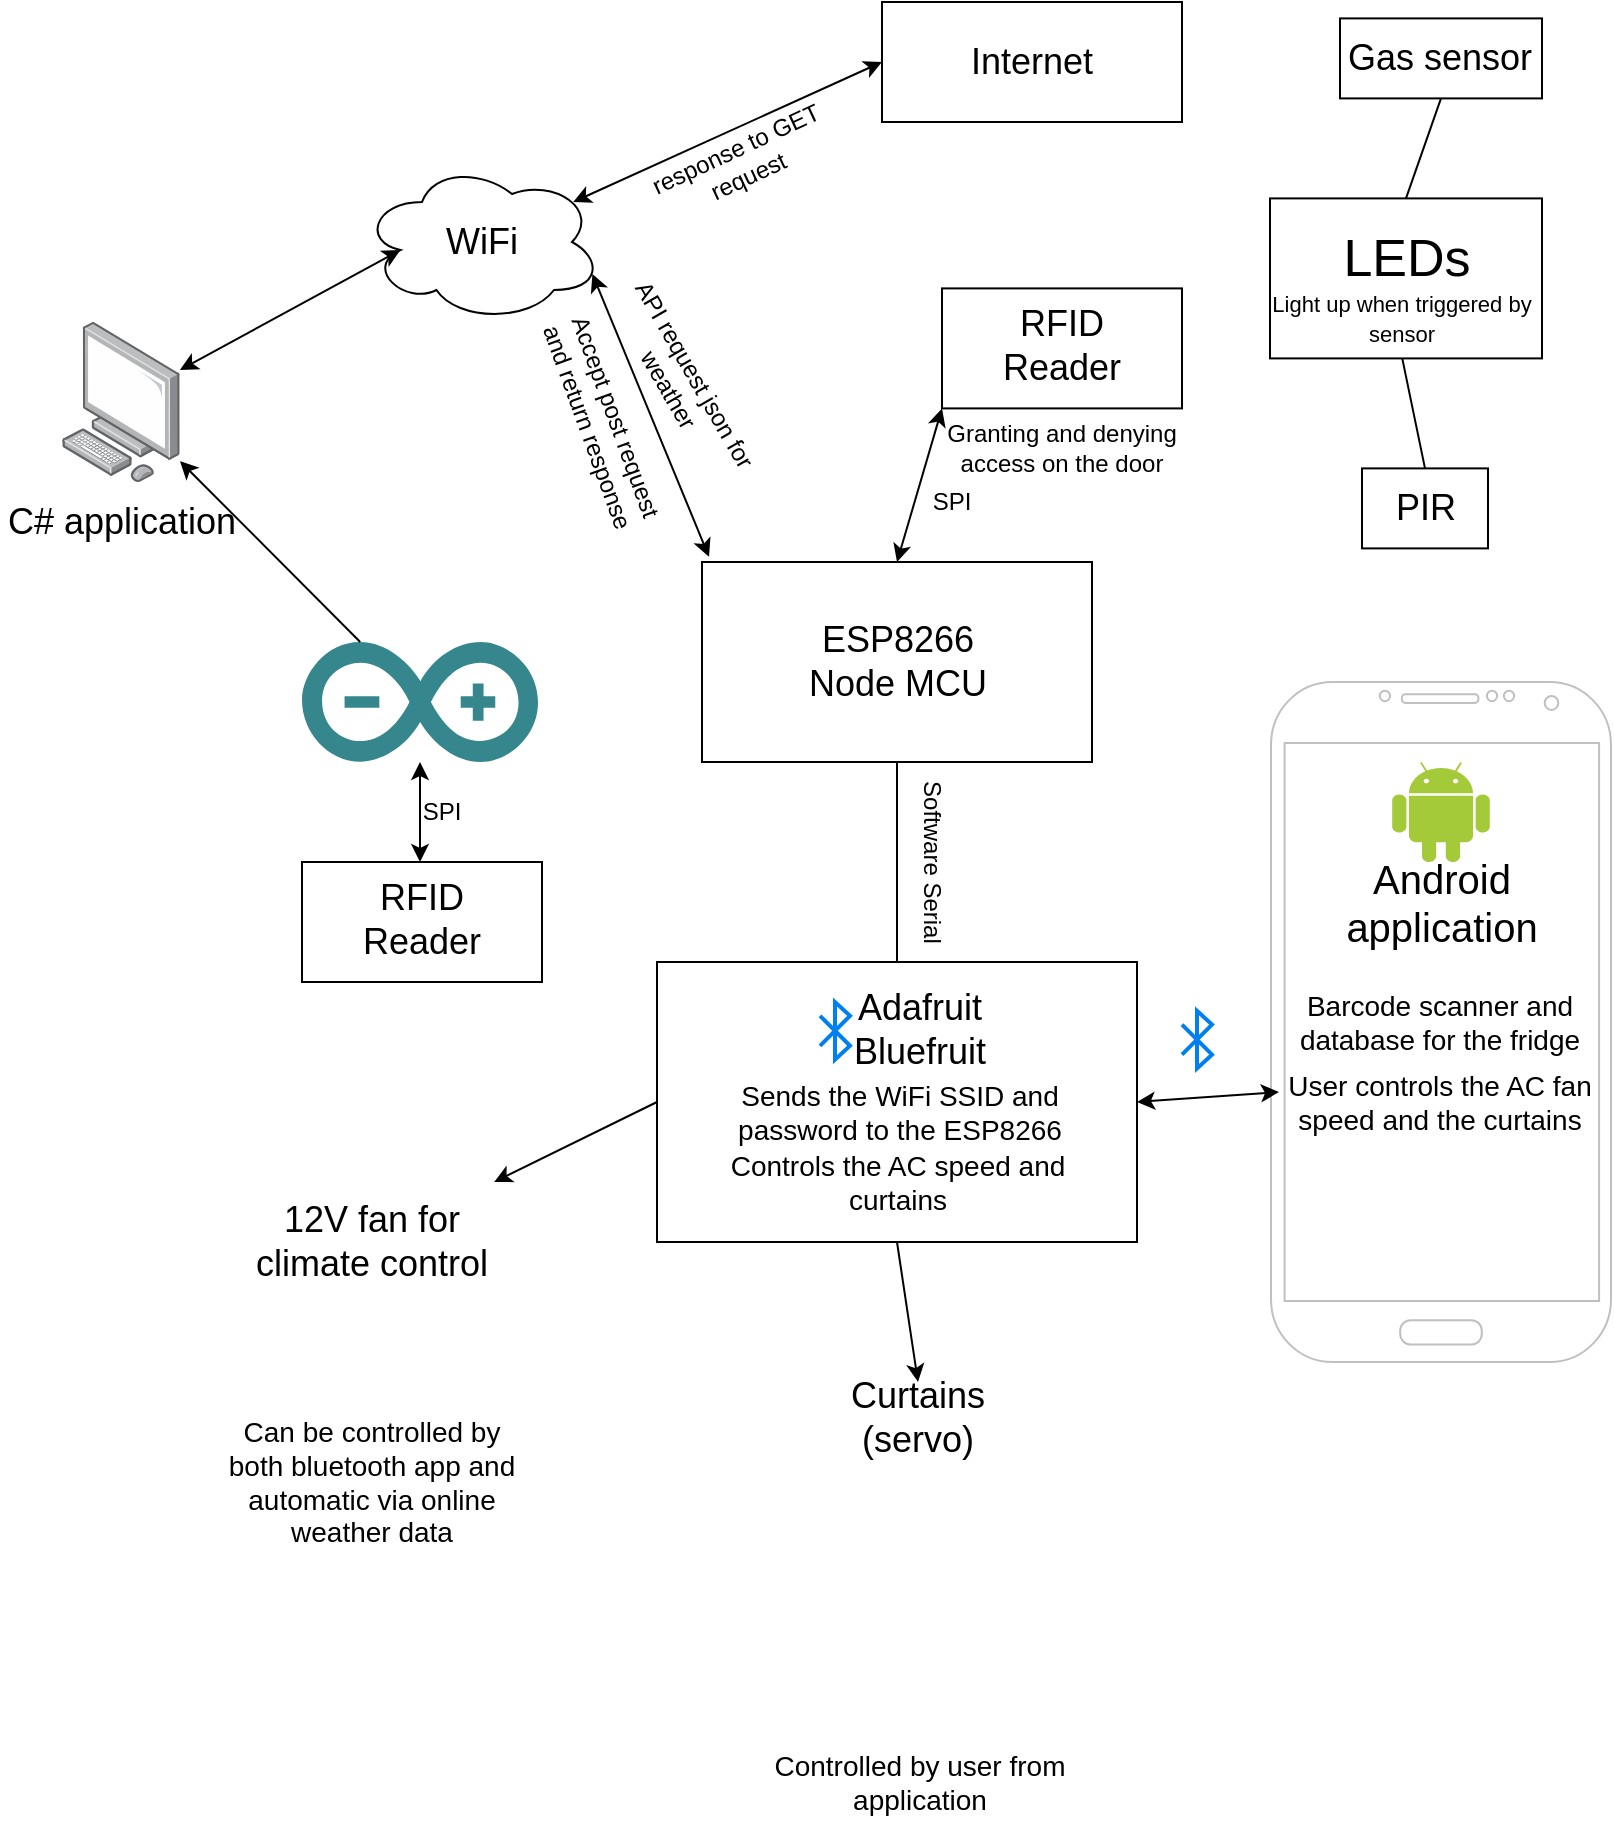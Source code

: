 <mxfile version="12.5.2" type="device"><diagram id="EuCOgbwUH1Imxh3_ipRF" name="Page-1"><mxGraphModel dx="1038" dy="499" grid="1" gridSize="10" guides="1" tooltips="1" connect="1" arrows="1" fold="1" page="1" pageScale="1" pageWidth="900" pageHeight="1600" math="0" shadow="0"><root><mxCell id="0"/><mxCell id="1" parent="0"/><mxCell id="ZtlHiawPs5z7CenBPrWd-1" value="" style="ellipse;shape=cloud;whiteSpace=wrap;html=1;" parent="1" vertex="1"><mxGeometry x="240" y="90" width="120" height="80" as="geometry"/></mxCell><mxCell id="ZtlHiawPs5z7CenBPrWd-2" value="&lt;font style=&quot;font-size: 18px&quot;&gt;WiFi&lt;/font&gt;" style="text;html=1;strokeColor=none;fillColor=none;align=center;verticalAlign=middle;whiteSpace=wrap;rounded=0;" parent="1" vertex="1"><mxGeometry x="280" y="120" width="40" height="20" as="geometry"/></mxCell><mxCell id="ZtlHiawPs5z7CenBPrWd-3" value="" style="rounded=0;whiteSpace=wrap;html=1;" parent="1" vertex="1"><mxGeometry x="500" y="10" width="150" height="60" as="geometry"/></mxCell><mxCell id="ZtlHiawPs5z7CenBPrWd-4" value="" style="endArrow=classic;startArrow=classic;html=1;exitX=0.88;exitY=0.25;exitDx=0;exitDy=0;exitPerimeter=0;entryX=0;entryY=0.5;entryDx=0;entryDy=0;" parent="1" source="ZtlHiawPs5z7CenBPrWd-1" target="ZtlHiawPs5z7CenBPrWd-3" edge="1"><mxGeometry width="50" height="50" relative="1" as="geometry"><mxPoint x="370" y="110" as="sourcePoint"/><mxPoint x="420" y="60" as="targetPoint"/></mxGeometry></mxCell><mxCell id="ZtlHiawPs5z7CenBPrWd-5" value="&lt;font style=&quot;font-size: 18px&quot;&gt;Internet&lt;/font&gt;" style="text;html=1;strokeColor=none;fillColor=none;align=center;verticalAlign=middle;whiteSpace=wrap;rounded=0;" parent="1" vertex="1"><mxGeometry x="555" y="30" width="40" height="20" as="geometry"/></mxCell><mxCell id="ZtlHiawPs5z7CenBPrWd-7" value="response to GET request" style="text;html=1;strokeColor=none;fillColor=none;align=center;verticalAlign=middle;whiteSpace=wrap;rounded=0;rotation=-25;" parent="1" vertex="1"><mxGeometry x="370" y="80" width="120" height="20" as="geometry"/></mxCell><mxCell id="ZtlHiawPs5z7CenBPrWd-9" value="" style="points=[];aspect=fixed;html=1;align=center;shadow=0;dashed=0;image;image=img/lib/allied_telesis/computer_and_terminals/Personal_Computer.svg;" parent="1" vertex="1"><mxGeometry x="90" y="170" width="59" height="80" as="geometry"/></mxCell><mxCell id="ZtlHiawPs5z7CenBPrWd-10" value="&lt;font style=&quot;font-size: 18px&quot;&gt;C# application&lt;/font&gt;" style="text;html=1;strokeColor=none;fillColor=none;align=center;verticalAlign=middle;whiteSpace=wrap;rounded=0;" parent="1" vertex="1"><mxGeometry x="59.5" y="260" width="120" height="20" as="geometry"/></mxCell><mxCell id="ZtlHiawPs5z7CenBPrWd-11" value="" style="endArrow=classic;startArrow=classic;html=1;entryX=0.16;entryY=0.55;entryDx=0;entryDy=0;entryPerimeter=0;" parent="1" source="ZtlHiawPs5z7CenBPrWd-9" target="ZtlHiawPs5z7CenBPrWd-1" edge="1"><mxGeometry width="50" height="50" relative="1" as="geometry"><mxPoint x="170" y="200" as="sourcePoint"/><mxPoint x="260" y="150" as="targetPoint"/></mxGeometry></mxCell><mxCell id="ZtlHiawPs5z7CenBPrWd-12" value="" style="dashed=0;outlineConnect=0;html=1;align=center;labelPosition=center;verticalLabelPosition=bottom;verticalAlign=top;shape=mxgraph.weblogos.arduino;fillColor=#36868D;strokeColor=none" parent="1" vertex="1"><mxGeometry x="210" y="330" width="118" height="60" as="geometry"/></mxCell><mxCell id="ZtlHiawPs5z7CenBPrWd-15" value="" style="endArrow=classic;html=1;" parent="1" source="ZtlHiawPs5z7CenBPrWd-12" target="ZtlHiawPs5z7CenBPrWd-9" edge="1"><mxGeometry width="50" height="50" relative="1" as="geometry"><mxPoint x="280" y="290" as="sourcePoint"/><mxPoint x="330" y="240" as="targetPoint"/></mxGeometry></mxCell><mxCell id="ZtlHiawPs5z7CenBPrWd-17" value="" style="endArrow=classic;startArrow=classic;html=1;" parent="1" target="ZtlHiawPs5z7CenBPrWd-12" edge="1"><mxGeometry width="50" height="50" relative="1" as="geometry"><mxPoint x="269" y="440" as="sourcePoint"/><mxPoint x="280.2" y="470" as="targetPoint"/></mxGeometry></mxCell><mxCell id="ZtlHiawPs5z7CenBPrWd-18" value="" style="rounded=0;whiteSpace=wrap;html=1;" parent="1" vertex="1"><mxGeometry x="210" y="440" width="120" height="60" as="geometry"/></mxCell><mxCell id="ZtlHiawPs5z7CenBPrWd-19" value="&lt;font style=&quot;font-size: 18px&quot;&gt;RFID Reader&lt;/font&gt;" style="text;html=1;strokeColor=none;fillColor=none;align=center;verticalAlign=middle;whiteSpace=wrap;rounded=0;" parent="1" vertex="1"><mxGeometry x="220" y="459" width="100" height="20" as="geometry"/></mxCell><mxCell id="ZtlHiawPs5z7CenBPrWd-20" value="SPI" style="text;html=1;strokeColor=none;fillColor=none;align=center;verticalAlign=middle;whiteSpace=wrap;rounded=0;rotation=0;" parent="1" vertex="1"><mxGeometry x="220" y="405" width="120" height="20" as="geometry"/></mxCell><mxCell id="ZtlHiawPs5z7CenBPrWd-22" value="" style="rounded=0;whiteSpace=wrap;html=1;" parent="1" vertex="1"><mxGeometry x="410" y="290" width="195" height="100" as="geometry"/></mxCell><mxCell id="ZtlHiawPs5z7CenBPrWd-23" value="&lt;font style=&quot;font-size: 18px&quot;&gt;ESP8266 Node MCU&lt;/font&gt;" style="text;html=1;strokeColor=none;fillColor=none;align=center;verticalAlign=middle;whiteSpace=wrap;rounded=0;" parent="1" vertex="1"><mxGeometry x="457.5" y="330" width="100" height="20" as="geometry"/></mxCell><mxCell id="ZtlHiawPs5z7CenBPrWd-24" value="" style="endArrow=classic;startArrow=classic;html=1;entryX=0.018;entryY=-0.026;entryDx=0;entryDy=0;entryPerimeter=0;exitX=0.96;exitY=0.7;exitDx=0;exitDy=0;exitPerimeter=0;" parent="1" source="ZtlHiawPs5z7CenBPrWd-1" target="ZtlHiawPs5z7CenBPrWd-22" edge="1"><mxGeometry width="50" height="50" relative="1" as="geometry"><mxPoint x="420" y="179.951" as="sourcePoint"/><mxPoint x="530.2" y="120" as="targetPoint"/></mxGeometry></mxCell><mxCell id="ZtlHiawPs5z7CenBPrWd-25" value="API request json for weather" style="text;html=1;strokeColor=none;fillColor=none;align=center;verticalAlign=middle;whiteSpace=wrap;rounded=0;rotation=60;" parent="1" vertex="1"><mxGeometry x="340" y="190" width="120" height="20" as="geometry"/></mxCell><mxCell id="ZtlHiawPs5z7CenBPrWd-26" value="Accept post request and return response" style="text;html=1;strokeColor=none;fillColor=none;align=center;verticalAlign=middle;whiteSpace=wrap;rounded=0;rotation=70;" parent="1" vertex="1"><mxGeometry x="300" y="210" width="120" height="20" as="geometry"/></mxCell><mxCell id="ZtlHiawPs5z7CenBPrWd-27" value="" style="rounded=0;whiteSpace=wrap;html=1;" parent="1" vertex="1"><mxGeometry x="530" y="153.2" width="120" height="60" as="geometry"/></mxCell><mxCell id="ZtlHiawPs5z7CenBPrWd-28" value="&lt;font style=&quot;font-size: 18px&quot;&gt;RFID Reader&lt;/font&gt;" style="text;html=1;strokeColor=none;fillColor=none;align=center;verticalAlign=middle;whiteSpace=wrap;rounded=0;" parent="1" vertex="1"><mxGeometry x="540" y="172.2" width="100" height="20" as="geometry"/></mxCell><mxCell id="ZtlHiawPs5z7CenBPrWd-29" value="SPI" style="text;html=1;strokeColor=none;fillColor=none;align=center;verticalAlign=middle;whiteSpace=wrap;rounded=0;rotation=0;" parent="1" vertex="1"><mxGeometry x="475" y="250" width="120" height="20" as="geometry"/></mxCell><mxCell id="ZtlHiawPs5z7CenBPrWd-37" value="" style="endArrow=classic;startArrow=classic;html=1;exitX=0;exitY=1;exitDx=0;exitDy=0;entryX=0.5;entryY=0;entryDx=0;entryDy=0;" parent="1" source="ZtlHiawPs5z7CenBPrWd-27" target="ZtlHiawPs5z7CenBPrWd-22" edge="1"><mxGeometry width="50" height="50" relative="1" as="geometry"><mxPoint x="279" y="450" as="sourcePoint"/><mxPoint x="279" y="400" as="targetPoint"/><Array as="points"/></mxGeometry></mxCell><mxCell id="ZtlHiawPs5z7CenBPrWd-38" value="Granting and denying access on the door" style="text;html=1;strokeColor=none;fillColor=none;align=center;verticalAlign=middle;whiteSpace=wrap;rounded=0;rotation=0;" parent="1" vertex="1"><mxGeometry x="530" y="223.2" width="120" height="20" as="geometry"/></mxCell><mxCell id="ZtlHiawPs5z7CenBPrWd-46" value="" style="rounded=0;whiteSpace=wrap;html=1;" parent="1" vertex="1"><mxGeometry x="694" y="108.2" width="136" height="80" as="geometry"/></mxCell><mxCell id="ZtlHiawPs5z7CenBPrWd-47" value="&lt;font style=&quot;font-size: 26px&quot;&gt;LEDs&lt;/font&gt;" style="text;html=1;strokeColor=none;fillColor=none;align=center;verticalAlign=middle;whiteSpace=wrap;rounded=0;" parent="1" vertex="1"><mxGeometry x="687.75" y="108.2" width="148.5" height="60" as="geometry"/></mxCell><mxCell id="ZtlHiawPs5z7CenBPrWd-48" value="" style="rounded=0;whiteSpace=wrap;html=1;" parent="1" vertex="1"><mxGeometry x="729" y="18.2" width="101" height="40" as="geometry"/></mxCell><mxCell id="ZtlHiawPs5z7CenBPrWd-49" value="&lt;font style=&quot;font-size: 18px&quot;&gt;Gas sensor&lt;/font&gt;" style="text;html=1;strokeColor=none;fillColor=none;align=center;verticalAlign=middle;whiteSpace=wrap;rounded=0;" parent="1" vertex="1"><mxGeometry x="729" y="28.2" width="100" height="20" as="geometry"/></mxCell><mxCell id="ZtlHiawPs5z7CenBPrWd-50" value="" style="rounded=0;whiteSpace=wrap;html=1;" parent="1" vertex="1"><mxGeometry x="740" y="243.2" width="63" height="40" as="geometry"/></mxCell><mxCell id="ZtlHiawPs5z7CenBPrWd-51" value="&lt;font style=&quot;font-size: 18px&quot;&gt;PIR&lt;/font&gt;" style="text;html=1;strokeColor=none;fillColor=none;align=center;verticalAlign=middle;whiteSpace=wrap;rounded=0;" parent="1" vertex="1"><mxGeometry x="721.5" y="253.2" width="100" height="20" as="geometry"/></mxCell><mxCell id="ZtlHiawPs5z7CenBPrWd-59" value="" style="endArrow=none;html=1;entryX=0.5;entryY=1;entryDx=0;entryDy=0;exitX=0.5;exitY=0;exitDx=0;exitDy=0;" parent="1" source="ZtlHiawPs5z7CenBPrWd-47" target="ZtlHiawPs5z7CenBPrWd-48" edge="1"><mxGeometry width="50" height="50" relative="1" as="geometry"><mxPoint x="790" y="318.2" as="sourcePoint"/><mxPoint x="729" y="48.2" as="targetPoint"/></mxGeometry></mxCell><mxCell id="ZtlHiawPs5z7CenBPrWd-60" value="" style="endArrow=none;html=1;entryX=0.5;entryY=0;entryDx=0;entryDy=0;exitX=0.5;exitY=1;exitDx=0;exitDy=0;" parent="1" source="nFSOW2oAB9le1w1XTpq8-18" target="ZtlHiawPs5z7CenBPrWd-50" edge="1"><mxGeometry width="50" height="50" relative="1" as="geometry"><mxPoint x="791.846" y="188.2" as="sourcePoint"/><mxPoint x="819" y="107.2" as="targetPoint"/></mxGeometry></mxCell><mxCell id="ZtlHiawPs5z7CenBPrWd-63" value="" style="endArrow=none;html=1;exitX=0.5;exitY=0;exitDx=0;exitDy=0;entryX=0.5;entryY=1;entryDx=0;entryDy=0;" parent="1" target="ZtlHiawPs5z7CenBPrWd-22" edge="1" source="ZtlHiawPs5z7CenBPrWd-64"><mxGeometry width="50" height="50" relative="1" as="geometry"><mxPoint x="719.5" y="562.5" as="sourcePoint"/><mxPoint x="660" y="537.395" as="targetPoint"/></mxGeometry></mxCell><mxCell id="ZtlHiawPs5z7CenBPrWd-64" value="" style="rounded=0;whiteSpace=wrap;html=1;" parent="1" vertex="1"><mxGeometry x="387.5" y="490" width="240" height="140" as="geometry"/></mxCell><mxCell id="ZtlHiawPs5z7CenBPrWd-66" value="Software Serial" style="text;html=1;strokeColor=none;fillColor=none;align=center;verticalAlign=middle;whiteSpace=wrap;rounded=0;rotation=90;" parent="1" vertex="1"><mxGeometry x="475" y="430.2" width="100" height="20" as="geometry"/></mxCell><mxCell id="nFSOW2oAB9le1w1XTpq8-2" value="Sends the WiFi SSID and password to the ESP8266" style="text;html=1;strokeColor=none;fillColor=none;align=center;verticalAlign=middle;whiteSpace=wrap;rounded=0;fontSize=14;" vertex="1" parent="1"><mxGeometry x="409" y="550" width="200" height="30" as="geometry"/></mxCell><mxCell id="nFSOW2oAB9le1w1XTpq8-3" value="" style="html=1;verticalLabelPosition=bottom;align=center;labelBackgroundColor=#ffffff;verticalAlign=top;strokeWidth=2;strokeColor=#0080F0;shadow=0;dashed=0;shape=mxgraph.ios7.icons.bluetooth;pointerEvents=1" vertex="1" parent="1"><mxGeometry x="469" y="510" width="15" height="28.8" as="geometry"/></mxCell><mxCell id="nFSOW2oAB9le1w1XTpq8-4" value="&lt;font style=&quot;font-size: 18px&quot;&gt;Adafruit Bluefruit&lt;/font&gt;" style="text;html=1;strokeColor=none;fillColor=none;align=center;verticalAlign=middle;whiteSpace=wrap;rounded=0;" vertex="1" parent="1"><mxGeometry x="484" y="514.4" width="70" height="20" as="geometry"/></mxCell><mxCell id="nFSOW2oAB9le1w1XTpq8-5" value="Controls the AC speed and curtains" style="text;html=1;strokeColor=none;fillColor=none;align=center;verticalAlign=middle;whiteSpace=wrap;rounded=0;fontSize=14;" vertex="1" parent="1"><mxGeometry x="407.5" y="590" width="200" height="20" as="geometry"/></mxCell><mxCell id="nFSOW2oAB9le1w1XTpq8-6" value="" style="verticalLabelPosition=bottom;verticalAlign=top;html=1;shadow=0;dashed=0;strokeWidth=1;shape=mxgraph.android.phone2;strokeColor=#c0c0c0;fontSize=14;" vertex="1" parent="1"><mxGeometry x="694.5" y="350" width="170" height="340" as="geometry"/></mxCell><mxCell id="nFSOW2oAB9le1w1XTpq8-7" value="&lt;font style=&quot;font-size: 20px&quot;&gt;Android application&lt;/font&gt;" style="text;html=1;strokeColor=none;fillColor=none;align=center;verticalAlign=middle;whiteSpace=wrap;rounded=0;" vertex="1" parent="1"><mxGeometry x="719.5" y="440" width="120" height="40" as="geometry"/></mxCell><mxCell id="nFSOW2oAB9le1w1XTpq8-9" value="&lt;font style=&quot;font-size: 14px&quot;&gt;Barcode scanner and database for the fridge&lt;/font&gt;" style="text;html=1;strokeColor=none;fillColor=none;align=center;verticalAlign=middle;whiteSpace=wrap;rounded=0;rotation=0;" vertex="1" parent="1"><mxGeometry x="702.5" y="500" width="152" height="40" as="geometry"/></mxCell><mxCell id="nFSOW2oAB9le1w1XTpq8-10" value="&lt;font style=&quot;font-size: 14px&quot;&gt;User controls the AC fan speed and the curtains&lt;/font&gt;" style="text;html=1;strokeColor=none;fillColor=none;align=center;verticalAlign=middle;whiteSpace=wrap;rounded=0;rotation=0;" vertex="1" parent="1"><mxGeometry x="698.5" y="550" width="160" height="20" as="geometry"/></mxCell><mxCell id="nFSOW2oAB9le1w1XTpq8-11" value="" style="dashed=0;outlineConnect=0;html=1;align=center;labelPosition=center;verticalLabelPosition=bottom;verticalAlign=top;shape=mxgraph.weblogos.android;fillColor=#A4CA39;strokeColor=none;fontSize=14;" vertex="1" parent="1"><mxGeometry x="755.1" y="390" width="48.8" height="50" as="geometry"/></mxCell><mxCell id="nFSOW2oAB9le1w1XTpq8-15" value="" style="endArrow=classic;startArrow=classic;html=1;fontSize=14;exitX=0;exitY=0.25;exitDx=0;exitDy=0;entryX=1;entryY=0.5;entryDx=0;entryDy=0;" edge="1" parent="1" source="nFSOW2oAB9le1w1XTpq8-10" target="ZtlHiawPs5z7CenBPrWd-64"><mxGeometry width="50" height="50" relative="1" as="geometry"><mxPoint x="370" y="640" as="sourcePoint"/><mxPoint x="420" y="590" as="targetPoint"/></mxGeometry></mxCell><mxCell id="nFSOW2oAB9le1w1XTpq8-16" value="" style="html=1;verticalLabelPosition=bottom;align=center;labelBackgroundColor=#ffffff;verticalAlign=top;strokeWidth=2;strokeColor=#0080F0;shadow=0;dashed=0;shape=mxgraph.ios7.icons.bluetooth;pointerEvents=1" vertex="1" parent="1"><mxGeometry x="650" y="514.4" width="15" height="28.8" as="geometry"/></mxCell><mxCell id="nFSOW2oAB9le1w1XTpq8-18" value="&lt;font style=&quot;font-size: 11px&quot;&gt;Light up when triggered by sensor&lt;/font&gt;" style="text;html=1;strokeColor=none;fillColor=none;align=center;verticalAlign=middle;whiteSpace=wrap;rounded=0;rotation=0;" vertex="1" parent="1"><mxGeometry x="694" y="148.2" width="132.25" height="40" as="geometry"/></mxCell><mxCell id="nFSOW2oAB9le1w1XTpq8-20" value="" style="shape=image;html=1;verticalAlign=top;verticalLabelPosition=bottom;labelBackgroundColor=#ffffff;imageAspect=0;aspect=fixed;image=https://cdn2.iconfinder.com/data/icons/car-accessories/64/Car-Accessories_15-128.png;fontSize=14;" vertex="1" parent="1"><mxGeometry x="210" y="650" width="70" height="70" as="geometry"/></mxCell><mxCell id="nFSOW2oAB9le1w1XTpq8-21" value="&lt;font style=&quot;font-size: 18px&quot;&gt;12V fan for climate control&lt;/font&gt;" style="text;html=1;strokeColor=none;fillColor=none;align=center;verticalAlign=middle;whiteSpace=wrap;rounded=0;fontSize=14;" vertex="1" parent="1"><mxGeometry x="170" y="600" width="150" height="60" as="geometry"/></mxCell><mxCell id="nFSOW2oAB9le1w1XTpq8-22" value="Can be controlled by both bluetooth app and automatic via online weather data" style="text;html=1;strokeColor=none;fillColor=none;align=center;verticalAlign=middle;whiteSpace=wrap;rounded=0;fontSize=14;" vertex="1" parent="1"><mxGeometry x="170" y="720" width="150" height="60" as="geometry"/></mxCell><mxCell id="nFSOW2oAB9le1w1XTpq8-23" value="" style="shape=image;html=1;verticalAlign=top;verticalLabelPosition=bottom;labelBackgroundColor=#ffffff;imageAspect=0;aspect=fixed;image=https://cdn1.iconfinder.com/data/icons/circus-element/64/Curtain-show-circus-blinds-128.png;fontSize=14;" vertex="1" parent="1"><mxGeometry x="454" y="742" width="128" height="128" as="geometry"/></mxCell><mxCell id="nFSOW2oAB9le1w1XTpq8-24" value="&lt;font style=&quot;font-size: 18px&quot;&gt;Curtains&lt;br&gt;(servo)&lt;br&gt;&lt;/font&gt;" style="text;html=1;strokeColor=none;fillColor=none;align=center;verticalAlign=middle;whiteSpace=wrap;rounded=0;fontSize=14;" vertex="1" parent="1"><mxGeometry x="450" y="700" width="136" height="36" as="geometry"/></mxCell><mxCell id="nFSOW2oAB9le1w1XTpq8-25" value="Controlled by user from application" style="text;html=1;strokeColor=none;fillColor=none;align=center;verticalAlign=middle;whiteSpace=wrap;rounded=0;fontSize=14;" vertex="1" parent="1"><mxGeometry x="444" y="870" width="150" height="60" as="geometry"/></mxCell><mxCell id="nFSOW2oAB9le1w1XTpq8-27" value="" style="endArrow=classic;html=1;exitX=0.5;exitY=1;exitDx=0;exitDy=0;entryX=0.5;entryY=0;entryDx=0;entryDy=0;" edge="1" parent="1" source="ZtlHiawPs5z7CenBPrWd-64" target="nFSOW2oAB9le1w1XTpq8-24"><mxGeometry width="50" height="50" relative="1" as="geometry"><mxPoint x="418.1" y="719.2" as="sourcePoint"/><mxPoint x="328" y="628.799" as="targetPoint"/></mxGeometry></mxCell><mxCell id="nFSOW2oAB9le1w1XTpq8-28" value="" style="endArrow=classic;html=1;exitX=0;exitY=0.5;exitDx=0;exitDy=0;" edge="1" parent="1" source="ZtlHiawPs5z7CenBPrWd-64" target="nFSOW2oAB9le1w1XTpq8-21"><mxGeometry width="50" height="50" relative="1" as="geometry"><mxPoint x="387.5" y="640" as="sourcePoint"/><mxPoint x="398" y="710" as="targetPoint"/></mxGeometry></mxCell></root></mxGraphModel></diagram></mxfile>